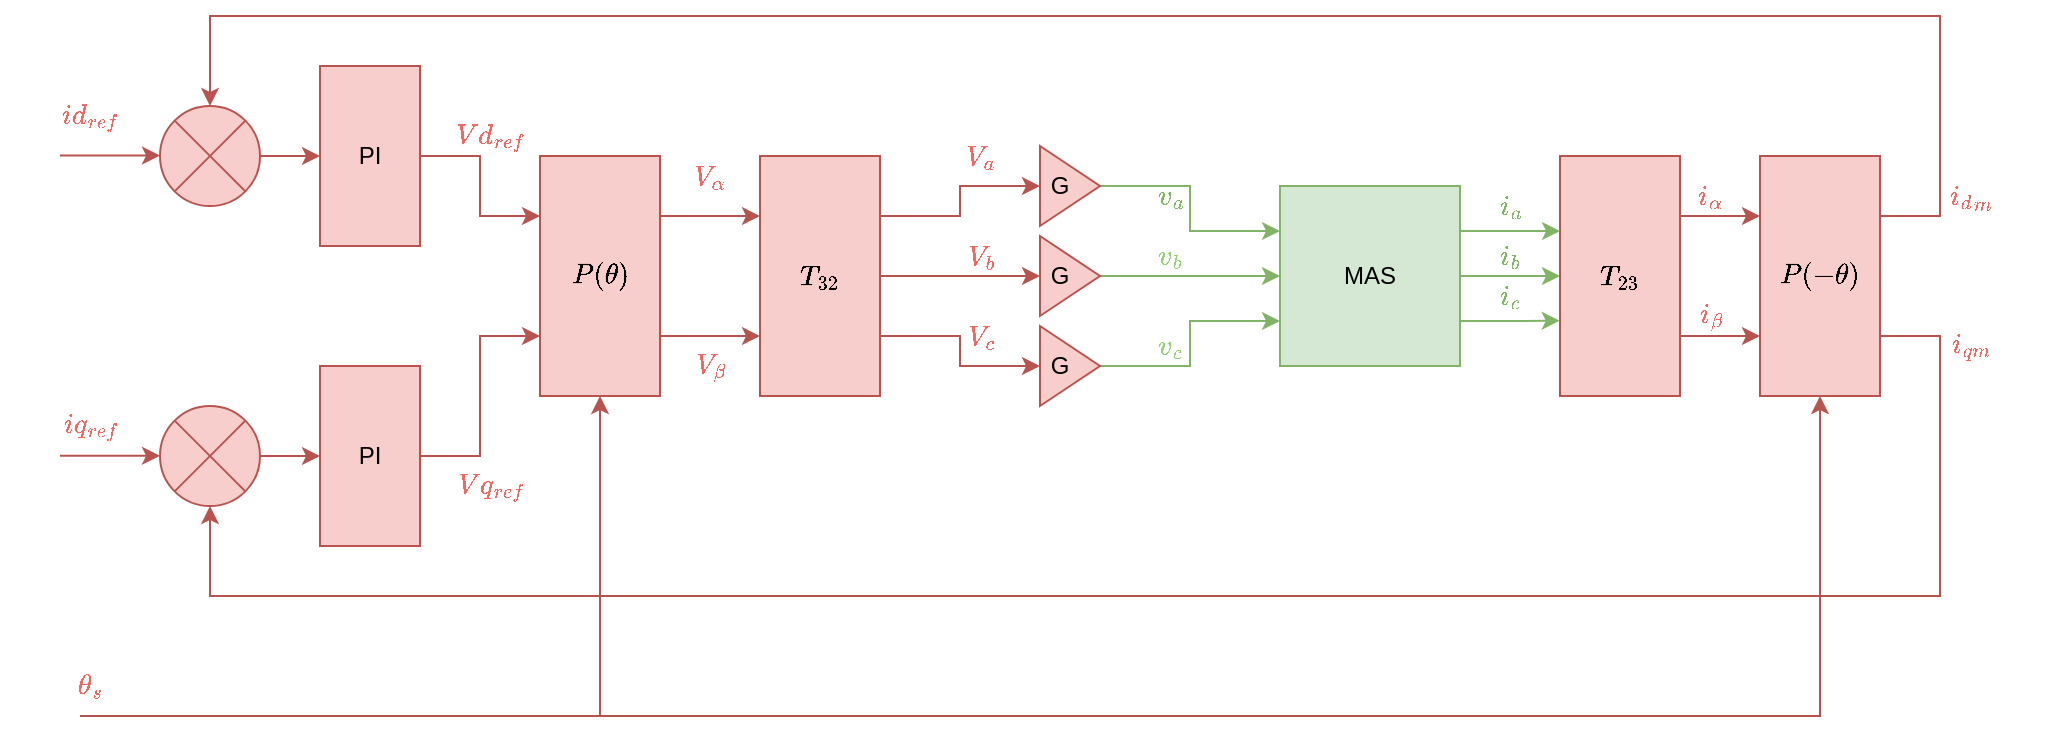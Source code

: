 <mxfile version="22.1.17" type="device">
  <diagram name="Página-1" id="AjciSAgmRPNylbudgcND">
    <mxGraphModel dx="1032" dy="498" grid="1" gridSize="10" guides="1" tooltips="1" connect="1" arrows="1" fold="1" page="1" pageScale="1" pageWidth="827" pageHeight="1169" math="1" shadow="0">
      <root>
        <mxCell id="0" />
        <mxCell id="1" parent="0" />
        <mxCell id="zTXqY5h7uoFJr0QJryZ7-39" style="edgeStyle=orthogonalEdgeStyle;rounded=0;orthogonalLoop=1;jettySize=auto;html=1;entryX=0.25;entryY=1;entryDx=0;entryDy=0;fontFamily=Helvetica;fontSize=12;fontColor=default;fillColor=#f8cecc;strokeColor=#b85450;" edge="1" parent="1" source="zTXqY5h7uoFJr0QJryZ7-1" target="zTXqY5h7uoFJr0QJryZ7-15">
          <mxGeometry relative="1" as="geometry" />
        </mxCell>
        <mxCell id="zTXqY5h7uoFJr0QJryZ7-1" value="PI" style="rounded=0;whiteSpace=wrap;html=1;direction=south;fillColor=#f8cecc;strokeColor=#b85450;" vertex="1" parent="1">
          <mxGeometry x="230" y="325" width="50" height="90" as="geometry" />
        </mxCell>
        <mxCell id="zTXqY5h7uoFJr0QJryZ7-40" style="edgeStyle=orthogonalEdgeStyle;rounded=0;orthogonalLoop=1;jettySize=auto;html=1;entryX=0.75;entryY=1;entryDx=0;entryDy=0;fontFamily=Helvetica;fontSize=12;fontColor=default;fillColor=#f8cecc;strokeColor=#b85450;" edge="1" parent="1" source="zTXqY5h7uoFJr0QJryZ7-2" target="zTXqY5h7uoFJr0QJryZ7-15">
          <mxGeometry relative="1" as="geometry" />
        </mxCell>
        <mxCell id="zTXqY5h7uoFJr0QJryZ7-2" value="PI" style="rounded=0;whiteSpace=wrap;html=1;direction=south;fillColor=#f8cecc;strokeColor=#b85450;" vertex="1" parent="1">
          <mxGeometry x="230" y="475" width="50" height="90" as="geometry" />
        </mxCell>
        <mxCell id="zTXqY5h7uoFJr0QJryZ7-14" style="edgeStyle=orthogonalEdgeStyle;rounded=0;orthogonalLoop=1;jettySize=auto;html=1;entryX=0.5;entryY=1;entryDx=0;entryDy=0;fillColor=#f8cecc;strokeColor=#b85450;" edge="1" parent="1" source="zTXqY5h7uoFJr0QJryZ7-3" target="zTXqY5h7uoFJr0QJryZ7-1">
          <mxGeometry relative="1" as="geometry" />
        </mxCell>
        <mxCell id="zTXqY5h7uoFJr0QJryZ7-3" value="" style="ellipse;whiteSpace=wrap;html=1;aspect=fixed;fillColor=#f8cecc;strokeColor=#b85450;" vertex="1" parent="1">
          <mxGeometry x="150" y="345" width="50" height="50" as="geometry" />
        </mxCell>
        <mxCell id="zTXqY5h7uoFJr0QJryZ7-4" value="" style="endArrow=none;html=1;rounded=0;entryX=1;entryY=0;entryDx=0;entryDy=0;exitX=0;exitY=1;exitDx=0;exitDy=0;fillColor=#f8cecc;strokeColor=#b85450;" edge="1" parent="1" source="zTXqY5h7uoFJr0QJryZ7-3" target="zTXqY5h7uoFJr0QJryZ7-3">
          <mxGeometry width="50" height="50" relative="1" as="geometry">
            <mxPoint x="145" y="400" as="sourcePoint" />
            <mxPoint x="250" y="300" as="targetPoint" />
          </mxGeometry>
        </mxCell>
        <mxCell id="zTXqY5h7uoFJr0QJryZ7-6" value="" style="endArrow=none;html=1;rounded=0;entryX=1;entryY=1;entryDx=0;entryDy=0;exitX=0;exitY=0;exitDx=0;exitDy=0;fillColor=#f8cecc;strokeColor=#b85450;" edge="1" parent="1" source="zTXqY5h7uoFJr0QJryZ7-3" target="zTXqY5h7uoFJr0QJryZ7-3">
          <mxGeometry width="50" height="50" relative="1" as="geometry">
            <mxPoint x="157" y="540" as="sourcePoint" />
            <mxPoint x="210" y="482" as="targetPoint" />
          </mxGeometry>
        </mxCell>
        <mxCell id="zTXqY5h7uoFJr0QJryZ7-13" style="edgeStyle=orthogonalEdgeStyle;rounded=0;orthogonalLoop=1;jettySize=auto;html=1;fillColor=#f8cecc;strokeColor=#b85450;" edge="1" parent="1" source="zTXqY5h7uoFJr0QJryZ7-10" target="zTXqY5h7uoFJr0QJryZ7-2">
          <mxGeometry relative="1" as="geometry" />
        </mxCell>
        <mxCell id="zTXqY5h7uoFJr0QJryZ7-10" value="" style="ellipse;whiteSpace=wrap;html=1;aspect=fixed;fillColor=#f8cecc;strokeColor=#b85450;" vertex="1" parent="1">
          <mxGeometry x="150" y="495" width="50" height="50" as="geometry" />
        </mxCell>
        <mxCell id="zTXqY5h7uoFJr0QJryZ7-11" value="" style="endArrow=none;html=1;rounded=0;entryX=1;entryY=0;entryDx=0;entryDy=0;exitX=0;exitY=1;exitDx=0;exitDy=0;fillColor=#f8cecc;strokeColor=#b85450;" edge="1" parent="1" source="zTXqY5h7uoFJr0QJryZ7-10" target="zTXqY5h7uoFJr0QJryZ7-10">
          <mxGeometry width="50" height="50" relative="1" as="geometry">
            <mxPoint x="165" y="565" as="sourcePoint" />
            <mxPoint x="270" y="465" as="targetPoint" />
          </mxGeometry>
        </mxCell>
        <mxCell id="zTXqY5h7uoFJr0QJryZ7-12" value="" style="endArrow=none;html=1;rounded=0;entryX=1;entryY=1;entryDx=0;entryDy=0;exitX=0;exitY=0;exitDx=0;exitDy=0;fillColor=#f8cecc;strokeColor=#b85450;" edge="1" parent="1" source="zTXqY5h7uoFJr0QJryZ7-10" target="zTXqY5h7uoFJr0QJryZ7-10">
          <mxGeometry width="50" height="50" relative="1" as="geometry">
            <mxPoint x="177" y="705" as="sourcePoint" />
            <mxPoint x="230" y="647" as="targetPoint" />
          </mxGeometry>
        </mxCell>
        <mxCell id="zTXqY5h7uoFJr0QJryZ7-17" style="edgeStyle=orthogonalEdgeStyle;rounded=0;orthogonalLoop=1;jettySize=auto;html=1;exitX=0.25;exitY=0;exitDx=0;exitDy=0;entryX=0.25;entryY=1;entryDx=0;entryDy=0;fontFamily=Helvetica;fontSize=12;fontColor=default;fillColor=#f8cecc;strokeColor=#b85450;" edge="1" parent="1" source="zTXqY5h7uoFJr0QJryZ7-15" target="zTXqY5h7uoFJr0QJryZ7-16">
          <mxGeometry relative="1" as="geometry" />
        </mxCell>
        <mxCell id="zTXqY5h7uoFJr0QJryZ7-18" style="edgeStyle=orthogonalEdgeStyle;rounded=0;orthogonalLoop=1;jettySize=auto;html=1;exitX=0.75;exitY=0;exitDx=0;exitDy=0;entryX=0.75;entryY=1;entryDx=0;entryDy=0;fontFamily=Helvetica;fontSize=12;fontColor=default;fillColor=#f8cecc;strokeColor=#b85450;" edge="1" parent="1" source="zTXqY5h7uoFJr0QJryZ7-15" target="zTXqY5h7uoFJr0QJryZ7-16">
          <mxGeometry relative="1" as="geometry" />
        </mxCell>
        <mxCell id="zTXqY5h7uoFJr0QJryZ7-15" value="$$P(\theta)$$" style="rounded=0;whiteSpace=wrap;html=1;direction=south;fillColor=#f8cecc;strokeColor=#b85450;" vertex="1" parent="1">
          <mxGeometry x="340" y="370" width="60" height="120" as="geometry" />
        </mxCell>
        <mxCell id="zTXqY5h7uoFJr0QJryZ7-55" style="edgeStyle=orthogonalEdgeStyle;rounded=0;orthogonalLoop=1;jettySize=auto;html=1;exitX=0.25;exitY=0;exitDx=0;exitDy=0;entryX=0;entryY=0.5;entryDx=0;entryDy=0;fontFamily=Helvetica;fontSize=12;fontColor=default;fillColor=#f8cecc;strokeColor=#b85450;" edge="1" parent="1" source="zTXqY5h7uoFJr0QJryZ7-16" target="zTXqY5h7uoFJr0QJryZ7-46">
          <mxGeometry relative="1" as="geometry" />
        </mxCell>
        <mxCell id="zTXqY5h7uoFJr0QJryZ7-56" style="edgeStyle=orthogonalEdgeStyle;rounded=0;orthogonalLoop=1;jettySize=auto;html=1;entryX=0;entryY=0.5;entryDx=0;entryDy=0;fontFamily=Helvetica;fontSize=12;fontColor=default;fillColor=#f8cecc;strokeColor=#b85450;" edge="1" parent="1" source="zTXqY5h7uoFJr0QJryZ7-16" target="zTXqY5h7uoFJr0QJryZ7-50">
          <mxGeometry relative="1" as="geometry" />
        </mxCell>
        <mxCell id="zTXqY5h7uoFJr0QJryZ7-57" style="edgeStyle=orthogonalEdgeStyle;rounded=0;orthogonalLoop=1;jettySize=auto;html=1;exitX=0.75;exitY=0;exitDx=0;exitDy=0;entryX=0;entryY=0.5;entryDx=0;entryDy=0;fontFamily=Helvetica;fontSize=12;fontColor=default;fillColor=#f8cecc;strokeColor=#b85450;" edge="1" parent="1" source="zTXqY5h7uoFJr0QJryZ7-16" target="zTXqY5h7uoFJr0QJryZ7-51">
          <mxGeometry relative="1" as="geometry" />
        </mxCell>
        <mxCell id="zTXqY5h7uoFJr0QJryZ7-16" value="$$T_{32}$$" style="rounded=0;whiteSpace=wrap;html=1;direction=south;fillColor=#f8cecc;strokeColor=#b85450;" vertex="1" parent="1">
          <mxGeometry x="450" y="370" width="60" height="120" as="geometry" />
        </mxCell>
        <mxCell id="zTXqY5h7uoFJr0QJryZ7-27" style="edgeStyle=orthogonalEdgeStyle;rounded=0;orthogonalLoop=1;jettySize=auto;html=1;exitX=0.5;exitY=0;exitDx=0;exitDy=0;entryX=0.5;entryY=1;entryDx=0;entryDy=0;fontFamily=Helvetica;fontSize=12;fontColor=default;fillColor=#d5e8d4;strokeColor=#82b366;" edge="1" parent="1" source="zTXqY5h7uoFJr0QJryZ7-19" target="zTXqY5h7uoFJr0QJryZ7-26">
          <mxGeometry relative="1" as="geometry" />
        </mxCell>
        <mxCell id="zTXqY5h7uoFJr0QJryZ7-19" value="MAS" style="rounded=0;whiteSpace=wrap;html=1;direction=south;fillColor=#d5e8d4;strokeColor=#82b366;" vertex="1" parent="1">
          <mxGeometry x="710" y="385" width="90" height="90" as="geometry" />
        </mxCell>
        <mxCell id="zTXqY5h7uoFJr0QJryZ7-35" style="edgeStyle=orthogonalEdgeStyle;rounded=0;orthogonalLoop=1;jettySize=auto;html=1;exitX=0.75;exitY=0;exitDx=0;exitDy=0;entryX=0.75;entryY=1;entryDx=0;entryDy=0;fontFamily=Helvetica;fontSize=12;fontColor=default;fillColor=#f8cecc;strokeColor=#b85450;" edge="1" parent="1" source="zTXqY5h7uoFJr0QJryZ7-26" target="zTXqY5h7uoFJr0QJryZ7-33">
          <mxGeometry relative="1" as="geometry" />
        </mxCell>
        <mxCell id="zTXqY5h7uoFJr0QJryZ7-36" style="edgeStyle=orthogonalEdgeStyle;rounded=0;orthogonalLoop=1;jettySize=auto;html=1;exitX=0.25;exitY=0;exitDx=0;exitDy=0;entryX=0.25;entryY=1;entryDx=0;entryDy=0;fontFamily=Helvetica;fontSize=12;fontColor=default;fillColor=#f8cecc;strokeColor=#b85450;" edge="1" parent="1" source="zTXqY5h7uoFJr0QJryZ7-26" target="zTXqY5h7uoFJr0QJryZ7-33">
          <mxGeometry relative="1" as="geometry" />
        </mxCell>
        <mxCell id="zTXqY5h7uoFJr0QJryZ7-26" value="$$T_{23}$$" style="rounded=0;whiteSpace=wrap;html=1;direction=south;fillColor=#f8cecc;strokeColor=#b85450;" vertex="1" parent="1">
          <mxGeometry x="850" y="370" width="60" height="120" as="geometry" />
        </mxCell>
        <mxCell id="zTXqY5h7uoFJr0QJryZ7-31" style="edgeStyle=orthogonalEdgeStyle;rounded=0;orthogonalLoop=1;jettySize=auto;html=1;exitX=0.25;exitY=0;exitDx=0;exitDy=0;entryX=0.313;entryY=1;entryDx=0;entryDy=0;entryPerimeter=0;fontFamily=Helvetica;fontSize=12;fontColor=default;fillColor=#d5e8d4;strokeColor=#82b366;" edge="1" parent="1" source="zTXqY5h7uoFJr0QJryZ7-19" target="zTXqY5h7uoFJr0QJryZ7-26">
          <mxGeometry relative="1" as="geometry" />
        </mxCell>
        <mxCell id="zTXqY5h7uoFJr0QJryZ7-32" style="edgeStyle=orthogonalEdgeStyle;rounded=0;orthogonalLoop=1;jettySize=auto;html=1;exitX=0.75;exitY=0;exitDx=0;exitDy=0;entryX=0.686;entryY=1.002;entryDx=0;entryDy=0;entryPerimeter=0;fontFamily=Helvetica;fontSize=12;fontColor=default;fillColor=#d5e8d4;strokeColor=#82b366;" edge="1" parent="1" source="zTXqY5h7uoFJr0QJryZ7-19" target="zTXqY5h7uoFJr0QJryZ7-26">
          <mxGeometry relative="1" as="geometry" />
        </mxCell>
        <mxCell id="zTXqY5h7uoFJr0QJryZ7-42" style="edgeStyle=orthogonalEdgeStyle;rounded=0;orthogonalLoop=1;jettySize=auto;html=1;exitX=0.75;exitY=0;exitDx=0;exitDy=0;entryX=0.5;entryY=1;entryDx=0;entryDy=0;fontFamily=Helvetica;fontSize=12;fontColor=default;fillColor=#f8cecc;strokeColor=#b85450;" edge="1" parent="1" source="zTXqY5h7uoFJr0QJryZ7-33" target="zTXqY5h7uoFJr0QJryZ7-10">
          <mxGeometry relative="1" as="geometry">
            <Array as="points">
              <mxPoint x="1040" y="460" />
              <mxPoint x="1040" y="590" />
              <mxPoint x="175" y="590" />
            </Array>
          </mxGeometry>
        </mxCell>
        <mxCell id="zTXqY5h7uoFJr0QJryZ7-45" style="edgeStyle=orthogonalEdgeStyle;rounded=0;orthogonalLoop=1;jettySize=auto;html=1;exitX=0.25;exitY=0;exitDx=0;exitDy=0;entryX=0.5;entryY=0;entryDx=0;entryDy=0;fontFamily=Helvetica;fontSize=12;fontColor=default;fillColor=#f8cecc;strokeColor=#b85450;" edge="1" parent="1" source="zTXqY5h7uoFJr0QJryZ7-33" target="zTXqY5h7uoFJr0QJryZ7-3">
          <mxGeometry relative="1" as="geometry">
            <Array as="points">
              <mxPoint x="1040" y="400" />
              <mxPoint x="1040" y="300" />
              <mxPoint x="175" y="300" />
            </Array>
          </mxGeometry>
        </mxCell>
        <mxCell id="zTXqY5h7uoFJr0QJryZ7-33" value="$$P(-\theta)$$" style="rounded=0;whiteSpace=wrap;html=1;direction=south;fillColor=#f8cecc;strokeColor=#b85450;" vertex="1" parent="1">
          <mxGeometry x="950" y="370" width="60" height="120" as="geometry" />
        </mxCell>
        <mxCell id="zTXqY5h7uoFJr0QJryZ7-43" value="" style="endArrow=classic;html=1;rounded=0;fontFamily=Helvetica;fontSize=12;fontColor=default;fillColor=#f8cecc;strokeColor=#b85450;" edge="1" parent="1">
          <mxGeometry width="50" height="50" relative="1" as="geometry">
            <mxPoint x="100" y="369.75" as="sourcePoint" />
            <mxPoint x="150" y="369.75" as="targetPoint" />
          </mxGeometry>
        </mxCell>
        <mxCell id="zTXqY5h7uoFJr0QJryZ7-44" value="" style="endArrow=classic;html=1;rounded=0;fontFamily=Helvetica;fontSize=12;fontColor=default;fillColor=#f8cecc;strokeColor=#b85450;" edge="1" parent="1">
          <mxGeometry width="50" height="50" relative="1" as="geometry">
            <mxPoint x="100" y="519.87" as="sourcePoint" />
            <mxPoint x="150" y="519.87" as="targetPoint" />
          </mxGeometry>
        </mxCell>
        <mxCell id="zTXqY5h7uoFJr0QJryZ7-52" style="edgeStyle=orthogonalEdgeStyle;rounded=0;orthogonalLoop=1;jettySize=auto;html=1;entryX=0.25;entryY=1;entryDx=0;entryDy=0;fontFamily=Helvetica;fontSize=12;fontColor=default;fillColor=#d5e8d4;strokeColor=#82b366;" edge="1" parent="1" source="zTXqY5h7uoFJr0QJryZ7-46" target="zTXqY5h7uoFJr0QJryZ7-19">
          <mxGeometry relative="1" as="geometry" />
        </mxCell>
        <mxCell id="zTXqY5h7uoFJr0QJryZ7-46" value="&amp;nbsp;G" style="triangle;whiteSpace=wrap;html=1;rounded=0;strokeColor=#b85450;align=left;verticalAlign=middle;fontFamily=Helvetica;fontSize=12;fillColor=#f8cecc;" vertex="1" parent="1">
          <mxGeometry x="590" y="365" width="30" height="40" as="geometry" />
        </mxCell>
        <mxCell id="zTXqY5h7uoFJr0QJryZ7-53" style="edgeStyle=orthogonalEdgeStyle;rounded=0;orthogonalLoop=1;jettySize=auto;html=1;entryX=0.5;entryY=1;entryDx=0;entryDy=0;fontFamily=Helvetica;fontSize=12;fontColor=default;fillColor=#d5e8d4;strokeColor=#82b366;" edge="1" parent="1" source="zTXqY5h7uoFJr0QJryZ7-50" target="zTXqY5h7uoFJr0QJryZ7-19">
          <mxGeometry relative="1" as="geometry" />
        </mxCell>
        <mxCell id="zTXqY5h7uoFJr0QJryZ7-50" value="&amp;nbsp;G" style="triangle;whiteSpace=wrap;html=1;rounded=0;strokeColor=#b85450;align=left;verticalAlign=middle;fontFamily=Helvetica;fontSize=12;fillColor=#f8cecc;" vertex="1" parent="1">
          <mxGeometry x="590" y="410" width="30" height="40" as="geometry" />
        </mxCell>
        <mxCell id="zTXqY5h7uoFJr0QJryZ7-54" style="edgeStyle=orthogonalEdgeStyle;rounded=0;orthogonalLoop=1;jettySize=auto;html=1;entryX=0.75;entryY=1;entryDx=0;entryDy=0;fontFamily=Helvetica;fontSize=12;fontColor=default;fillColor=#d5e8d4;strokeColor=#82b366;" edge="1" parent="1" source="zTXqY5h7uoFJr0QJryZ7-51" target="zTXqY5h7uoFJr0QJryZ7-19">
          <mxGeometry relative="1" as="geometry" />
        </mxCell>
        <mxCell id="zTXqY5h7uoFJr0QJryZ7-51" value="&amp;nbsp;G" style="triangle;whiteSpace=wrap;html=1;rounded=0;strokeColor=#b85450;align=left;verticalAlign=middle;fontFamily=Helvetica;fontSize=12;fillColor=#f8cecc;" vertex="1" parent="1">
          <mxGeometry x="590" y="455" width="30" height="40" as="geometry" />
        </mxCell>
        <mxCell id="zTXqY5h7uoFJr0QJryZ7-58" value="$$v_a$$" style="text;html=1;align=center;verticalAlign=middle;resizable=0;points=[];autosize=1;strokeColor=none;fillColor=none;fontSize=12;fontFamily=Helvetica;fontColor=#82b366;" vertex="1" parent="1">
          <mxGeometry x="620" y="375" width="70" height="30" as="geometry" />
        </mxCell>
        <mxCell id="zTXqY5h7uoFJr0QJryZ7-59" value="$$v_b$$" style="text;html=1;align=center;verticalAlign=middle;resizable=0;points=[];autosize=1;strokeColor=none;fillColor=none;fontSize=12;fontFamily=Helvetica;fontColor=#97D077;" vertex="1" parent="1">
          <mxGeometry x="620" y="405" width="70" height="30" as="geometry" />
        </mxCell>
        <mxCell id="zTXqY5h7uoFJr0QJryZ7-60" value="$$v_c$$" style="text;html=1;align=center;verticalAlign=middle;resizable=0;points=[];autosize=1;strokeColor=none;fillColor=none;fontSize=12;fontFamily=Helvetica;fontColor=#97D077;" vertex="1" parent="1">
          <mxGeometry x="620" y="450" width="70" height="30" as="geometry" />
        </mxCell>
        <mxCell id="zTXqY5h7uoFJr0QJryZ7-62" value="$$i_b$$" style="text;html=1;align=center;verticalAlign=middle;resizable=0;points=[];autosize=1;strokeColor=none;fillColor=none;fontSize=12;fontFamily=Helvetica;fontColor=#82b366;" vertex="1" parent="1">
          <mxGeometry x="790" y="405" width="70" height="30" as="geometry" />
        </mxCell>
        <mxCell id="zTXqY5h7uoFJr0QJryZ7-63" value="$$i_a$$" style="text;html=1;align=center;verticalAlign=middle;resizable=0;points=[];autosize=1;strokeColor=none;fillColor=none;fontSize=12;fontFamily=Helvetica;fontColor=#82b366;" vertex="1" parent="1">
          <mxGeometry x="790" y="380" width="70" height="30" as="geometry" />
        </mxCell>
        <mxCell id="zTXqY5h7uoFJr0QJryZ7-64" value="$$i_c$$" style="text;html=1;align=center;verticalAlign=middle;resizable=0;points=[];autosize=1;strokeColor=none;fillColor=none;fontSize=12;fontFamily=Helvetica;fontColor=#82b366;" vertex="1" parent="1">
          <mxGeometry x="790" y="425" width="70" height="30" as="geometry" />
        </mxCell>
        <mxCell id="zTXqY5h7uoFJr0QJryZ7-65" value="$$i_\alpha$$" style="text;html=1;align=center;verticalAlign=middle;resizable=0;points=[];autosize=1;strokeColor=none;fillColor=none;fontSize=12;fontFamily=Helvetica;fontColor=#EA6B66;" vertex="1" parent="1">
          <mxGeometry x="880" y="375" width="90" height="30" as="geometry" />
        </mxCell>
        <mxCell id="zTXqY5h7uoFJr0QJryZ7-66" value="$$i_\beta$$" style="text;html=1;align=center;verticalAlign=middle;resizable=0;points=[];autosize=1;strokeColor=none;fillColor=none;fontSize=12;fontFamily=Helvetica;fontColor=#EA6B66;" vertex="1" parent="1">
          <mxGeometry x="880" y="435" width="90" height="30" as="geometry" />
        </mxCell>
        <mxCell id="zTXqY5h7uoFJr0QJryZ7-68" value="$${i_d}_m$$" style="text;html=1;align=center;verticalAlign=middle;resizable=0;points=[];autosize=1;strokeColor=none;fillColor=none;fontSize=12;fontFamily=Helvetica;fontColor=#EA6B66;" vertex="1" parent="1">
          <mxGeometry x="1010" y="375" width="90" height="30" as="geometry" />
        </mxCell>
        <mxCell id="zTXqY5h7uoFJr0QJryZ7-69" value="$$i_{qm}$$" style="text;html=1;align=center;verticalAlign=middle;resizable=0;points=[];autosize=1;strokeColor=none;fillColor=none;fontSize=12;fontFamily=Helvetica;fontColor=#EA6B66;" vertex="1" parent="1">
          <mxGeometry x="1015" y="450" width="80" height="30" as="geometry" />
        </mxCell>
        <mxCell id="zTXqY5h7uoFJr0QJryZ7-70" value="" style="endArrow=classic;html=1;rounded=0;fontFamily=Helvetica;fontSize=12;fontColor=default;fillColor=#f8cecc;strokeColor=#b85450;entryX=1;entryY=0.5;entryDx=0;entryDy=0;" edge="1" parent="1">
          <mxGeometry width="50" height="50" relative="1" as="geometry">
            <mxPoint x="110" y="650" as="sourcePoint" />
            <mxPoint x="370" y="490" as="targetPoint" />
            <Array as="points">
              <mxPoint x="370" y="650" />
            </Array>
          </mxGeometry>
        </mxCell>
        <mxCell id="zTXqY5h7uoFJr0QJryZ7-71" value="" style="endArrow=classic;html=1;rounded=0;fontFamily=Helvetica;fontSize=12;fontColor=default;fillColor=#f8cecc;strokeColor=#b85450;entryX=1;entryY=0.5;entryDx=0;entryDy=0;" edge="1" parent="1" target="zTXqY5h7uoFJr0QJryZ7-33">
          <mxGeometry width="50" height="50" relative="1" as="geometry">
            <mxPoint x="370" y="650" as="sourcePoint" />
            <mxPoint x="850" y="550" as="targetPoint" />
            <Array as="points">
              <mxPoint x="980" y="650" />
            </Array>
          </mxGeometry>
        </mxCell>
        <mxCell id="zTXqY5h7uoFJr0QJryZ7-72" value="$$\theta_s$$" style="text;html=1;align=center;verticalAlign=middle;resizable=0;points=[];autosize=1;strokeColor=none;fillColor=none;fontSize=12;fontFamily=Helvetica;fontColor=#EA6B66;fontStyle=0" vertex="1" parent="1">
          <mxGeometry x="70" y="620" width="90" height="30" as="geometry" />
        </mxCell>
        <mxCell id="zTXqY5h7uoFJr0QJryZ7-73" value="$$iq_{ref}$$" style="text;html=1;align=center;verticalAlign=middle;resizable=0;points=[];autosize=1;strokeColor=none;fillColor=none;fontSize=12;fontFamily=Helvetica;fontColor=#EA6B66;" vertex="1" parent="1">
          <mxGeometry x="70" y="490" width="90" height="30" as="geometry" />
        </mxCell>
        <mxCell id="zTXqY5h7uoFJr0QJryZ7-74" value="$$id_{ref}$$" style="text;html=1;align=center;verticalAlign=middle;resizable=0;points=[];autosize=1;strokeColor=none;fillColor=none;fontSize=12;fontFamily=Helvetica;fontColor=#EA6B66;" vertex="1" parent="1">
          <mxGeometry x="70" y="335" width="90" height="30" as="geometry" />
        </mxCell>
        <mxCell id="zTXqY5h7uoFJr0QJryZ7-75" value="$$Vd_{ref}$$" style="text;html=1;align=center;verticalAlign=middle;resizable=0;points=[];autosize=1;strokeColor=none;fillColor=none;fontSize=12;fontFamily=Helvetica;fontColor=#EA6B66;" vertex="1" parent="1">
          <mxGeometry x="270" y="345" width="90" height="30" as="geometry" />
        </mxCell>
        <mxCell id="zTXqY5h7uoFJr0QJryZ7-76" value="$$Vq_{ref}$$" style="text;html=1;align=center;verticalAlign=middle;resizable=0;points=[];autosize=1;strokeColor=none;fillColor=none;fontSize=12;fontFamily=Helvetica;fontColor=#EA6B66;" vertex="1" parent="1">
          <mxGeometry x="270" y="520" width="90" height="30" as="geometry" />
        </mxCell>
        <mxCell id="zTXqY5h7uoFJr0QJryZ7-77" value="$$V_\alpha$$" style="text;html=1;align=center;verticalAlign=middle;resizable=0;points=[];autosize=1;strokeColor=none;fillColor=none;fontSize=12;fontFamily=Helvetica;fontColor=#EA6B66;" vertex="1" parent="1">
          <mxGeometry x="375" y="365" width="100" height="30" as="geometry" />
        </mxCell>
        <mxCell id="zTXqY5h7uoFJr0QJryZ7-78" value="$$V_\beta$$" style="text;html=1;align=center;verticalAlign=middle;resizable=0;points=[];autosize=1;strokeColor=none;fillColor=none;fontSize=12;fontFamily=Helvetica;fontColor=#EA6B66;" vertex="1" parent="1">
          <mxGeometry x="380" y="460" width="90" height="30" as="geometry" />
        </mxCell>
        <mxCell id="zTXqY5h7uoFJr0QJryZ7-79" value="$$V_a$$" style="text;html=1;align=center;verticalAlign=middle;resizable=0;points=[];autosize=1;strokeColor=none;fillColor=none;fontSize=12;fontFamily=Helvetica;fontColor=#EA6B66;" vertex="1" parent="1">
          <mxGeometry x="525" y="355" width="70" height="30" as="geometry" />
        </mxCell>
        <mxCell id="zTXqY5h7uoFJr0QJryZ7-80" value="$$V_b$$" style="text;html=1;align=center;verticalAlign=middle;resizable=0;points=[];autosize=1;strokeColor=none;fillColor=none;fontSize=12;fontFamily=Helvetica;fontColor=#EA6B66;" vertex="1" parent="1">
          <mxGeometry x="525" y="405" width="70" height="30" as="geometry" />
        </mxCell>
        <mxCell id="zTXqY5h7uoFJr0QJryZ7-81" value="$$V_c$$" style="text;html=1;align=center;verticalAlign=middle;resizable=0;points=[];autosize=1;strokeColor=none;fillColor=none;fontSize=12;fontFamily=Helvetica;fontColor=#EA6B66;" vertex="1" parent="1">
          <mxGeometry x="525" y="445" width="70" height="30" as="geometry" />
        </mxCell>
      </root>
    </mxGraphModel>
  </diagram>
</mxfile>
